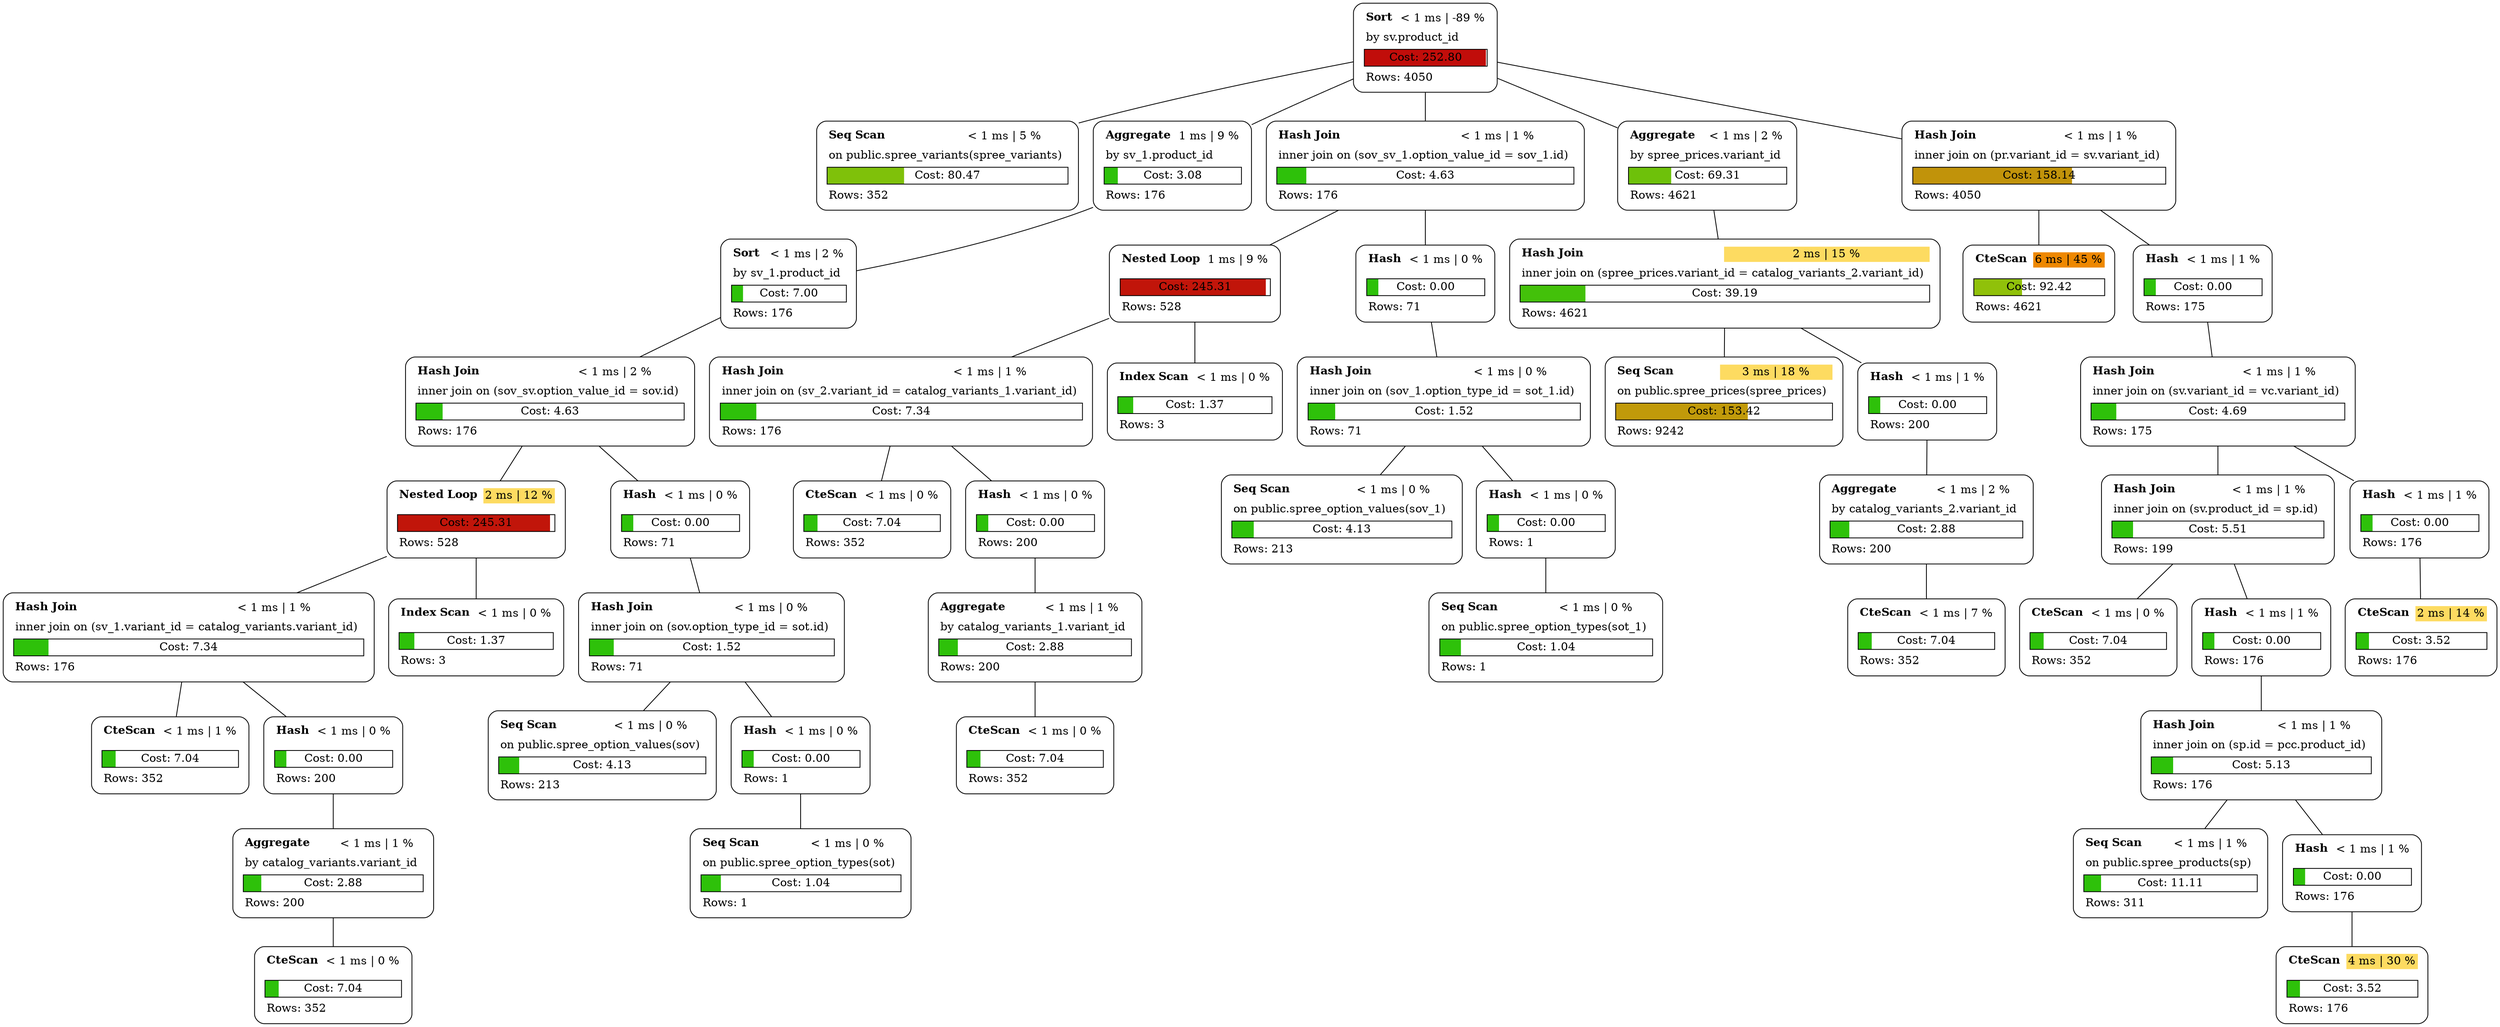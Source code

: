 graph explain {
    node0[label=<<table border="0" cellborder="0" cellspacing="5"><tr><td align="left"><b>Sort</b></td><td>&lt; 1 ms | -89 %</td></tr><tr><td colspan="2" align="left">by sv.product_id</td></tr><tr><td colspan="2" border="1" bgcolor="#c10d0a;0.99:white">Cost: 252.80</td></tr><tr><td colspan="2" align="left">Rows: 4050</td></tr></table>>][style="rounded"][shape="box"];
    node1[label=<<table border="0" cellborder="0" cellspacing="5"><tr><td align="left"><b>Seq Scan</b></td><td>&lt; 1 ms | 5 %</td></tr><tr><td colspan="2" align="left">on public.spree_variants(spree_variants)</td></tr><tr><td colspan="2" border="1" bgcolor="#7fc10a;0.32:white">Cost: 80.47</td></tr><tr><td colspan="2" align="left">Rows: 352</td></tr></table>>][style="rounded"][shape="box"];
    node2[label=<<table border="0" cellborder="0" cellspacing="5"><tr><td align="left"><b>Aggregate</b></td><td bgcolor="white">1 ms | 9 %</td></tr><tr><td colspan="2" align="left">by sv_1.product_id</td></tr><tr><td colspan="2" border="1" bgcolor="#2ec10a;0.10:white">Cost: 3.08</td></tr><tr><td colspan="2" align="left">Rows: 176</td></tr></table>>][style="rounded"][shape="box"];
    node3[label=<<table border="0" cellborder="0" cellspacing="5"><tr><td align="left"><b>Sort</b></td><td>&lt; 1 ms | 2 %</td></tr><tr><td colspan="2" align="left">by sv_1.product_id</td></tr><tr><td colspan="2" border="1" bgcolor="#2ec10a;0.10:white">Cost: 7.00</td></tr><tr><td colspan="2" align="left">Rows: 176</td></tr></table>>][style="rounded"][shape="box"];
    node4[label=<<table border="0" cellborder="0" cellspacing="5"><tr><td align="left"><b>Hash Join</b></td><td>&lt; 1 ms | 2 %</td></tr><tr><td colspan="2" align="left">inner join on (sov_sv.option_value_id = sov.id)</td></tr><tr><td colspan="2" border="1" bgcolor="#2ec10a;0.10:white">Cost: 4.63</td></tr><tr><td colspan="2" align="left">Rows: 176</td></tr></table>>][style="rounded"][shape="box"];
    node5[label=<<table border="0" cellborder="0" cellspacing="5"><tr><td align="left"><b>Nested Loop</b></td><td bgcolor="#fddb61">2 ms | 12 %</td></tr><tr><td colspan="2" align="left"></td></tr><tr><td colspan="2" border="1" bgcolor="#c1150a;0.97:white">Cost: 245.31</td></tr><tr><td colspan="2" align="left">Rows: 528</td></tr></table>>][style="rounded"][shape="box"];
    node6[label=<<table border="0" cellborder="0" cellspacing="5"><tr><td align="left"><b>Hash Join</b></td><td>&lt; 1 ms | 1 %</td></tr><tr><td colspan="2" align="left">inner join on (sv_1.variant_id = catalog_variants.variant_id)</td></tr><tr><td colspan="2" border="1" bgcolor="#2ec10a;0.10:white">Cost: 7.34</td></tr><tr><td colspan="2" align="left">Rows: 176</td></tr></table>>][style="rounded"][shape="box"];
    node7[label=<<table border="0" cellborder="0" cellspacing="5"><tr><td align="left"><b>CteScan</b></td><td>&lt; 1 ms | 1 %</td></tr><tr><td colspan="2" align="left"></td></tr><tr><td colspan="2" border="1" bgcolor="#2ec10a;0.10:white">Cost: 7.04</td></tr><tr><td colspan="2" align="left">Rows: 352</td></tr></table>>][style="rounded"][shape="box"];
    node8[label=<<table border="0" cellborder="0" cellspacing="5"><tr><td align="left"><b>Hash</b></td><td>&lt; 1 ms | 0 %</td></tr><tr><td colspan="2" align="left"></td></tr><tr><td colspan="2" border="1" bgcolor="#2ec10a;0.10:white">Cost: 0.00</td></tr><tr><td colspan="2" align="left">Rows: 200</td></tr></table>>][style="rounded"][shape="box"];
    node9[label=<<table border="0" cellborder="0" cellspacing="5"><tr><td align="left"><b>Aggregate</b></td><td>&lt; 1 ms | 1 %</td></tr><tr><td colspan="2" align="left">by catalog_variants.variant_id</td></tr><tr><td colspan="2" border="1" bgcolor="#2ec10a;0.10:white">Cost: 2.88</td></tr><tr><td colspan="2" align="left">Rows: 200</td></tr></table>>][style="rounded"][shape="box"];
    node10[label=<<table border="0" cellborder="0" cellspacing="5"><tr><td align="left"><b>CteScan</b></td><td>&lt; 1 ms | 0 %</td></tr><tr><td colspan="2" align="left"></td></tr><tr><td colspan="2" border="1" bgcolor="#2ec10a;0.10:white">Cost: 7.04</td></tr><tr><td colspan="2" align="left">Rows: 352</td></tr></table>>][style="rounded"][shape="box"];
    node11[label=<<table border="0" cellborder="0" cellspacing="5"><tr><td align="left"><b>Index Scan</b></td><td>&lt; 1 ms | 0 %</td></tr><tr><td colspan="2" align="left"></td></tr><tr><td colspan="2" border="1" bgcolor="#2ec10a;0.10:white">Cost: 1.37</td></tr><tr><td colspan="2" align="left">Rows: 3</td></tr></table>>][style="rounded"][shape="box"];
    node12[label=<<table border="0" cellborder="0" cellspacing="5"><tr><td align="left"><b>Hash</b></td><td>&lt; 1 ms | 0 %</td></tr><tr><td colspan="2" align="left"></td></tr><tr><td colspan="2" border="1" bgcolor="#2ec10a;0.10:white">Cost: 0.00</td></tr><tr><td colspan="2" align="left">Rows: 71</td></tr></table>>][style="rounded"][shape="box"];
    node13[label=<<table border="0" cellborder="0" cellspacing="5"><tr><td align="left"><b>Hash Join</b></td><td>&lt; 1 ms | 0 %</td></tr><tr><td colspan="2" align="left">inner join on (sov.option_type_id = sot.id)</td></tr><tr><td colspan="2" border="1" bgcolor="#2ec10a;0.10:white">Cost: 1.52</td></tr><tr><td colspan="2" align="left">Rows: 71</td></tr></table>>][style="rounded"][shape="box"];
    node14[label=<<table border="0" cellborder="0" cellspacing="5"><tr><td align="left"><b>Seq Scan</b></td><td>&lt; 1 ms | 0 %</td></tr><tr><td colspan="2" align="left">on public.spree_option_values(sov)</td></tr><tr><td colspan="2" border="1" bgcolor="#2ec10a;0.10:white">Cost: 4.13</td></tr><tr><td colspan="2" align="left">Rows: 213</td></tr></table>>][style="rounded"][shape="box"];
    node15[label=<<table border="0" cellborder="0" cellspacing="5"><tr><td align="left"><b>Hash</b></td><td>&lt; 1 ms | 0 %</td></tr><tr><td colspan="2" align="left"></td></tr><tr><td colspan="2" border="1" bgcolor="#2ec10a;0.10:white">Cost: 0.00</td></tr><tr><td colspan="2" align="left">Rows: 1</td></tr></table>>][style="rounded"][shape="box"];
    node16[label=<<table border="0" cellborder="0" cellspacing="5"><tr><td align="left"><b>Seq Scan</b></td><td>&lt; 1 ms | 0 %</td></tr><tr><td colspan="2" align="left">on public.spree_option_types(sot)</td></tr><tr><td colspan="2" border="1" bgcolor="#2ec10a;0.10:white">Cost: 1.04</td></tr><tr><td colspan="2" align="left">Rows: 1</td></tr></table>>][style="rounded"][shape="box"];
    node17[label=<<table border="0" cellborder="0" cellspacing="5"><tr><td align="left"><b>Hash Join</b></td><td>&lt; 1 ms | 1 %</td></tr><tr><td colspan="2" align="left">inner join on (sov_sv_1.option_value_id = sov_1.id)</td></tr><tr><td colspan="2" border="1" bgcolor="#2ec10a;0.10:white">Cost: 4.63</td></tr><tr><td colspan="2" align="left">Rows: 176</td></tr></table>>][style="rounded"][shape="box"];
    node18[label=<<table border="0" cellborder="0" cellspacing="5"><tr><td align="left"><b>Nested Loop</b></td><td bgcolor="white">1 ms | 9 %</td></tr><tr><td colspan="2" align="left"></td></tr><tr><td colspan="2" border="1" bgcolor="#c1150a;0.97:white">Cost: 245.31</td></tr><tr><td colspan="2" align="left">Rows: 528</td></tr></table>>][style="rounded"][shape="box"];
    node19[label=<<table border="0" cellborder="0" cellspacing="5"><tr><td align="left"><b>Hash Join</b></td><td>&lt; 1 ms | 1 %</td></tr><tr><td colspan="2" align="left">inner join on (sv_2.variant_id = catalog_variants_1.variant_id)</td></tr><tr><td colspan="2" border="1" bgcolor="#2ec10a;0.10:white">Cost: 7.34</td></tr><tr><td colspan="2" align="left">Rows: 176</td></tr></table>>][style="rounded"][shape="box"];
    node20[label=<<table border="0" cellborder="0" cellspacing="5"><tr><td align="left"><b>CteScan</b></td><td>&lt; 1 ms | 0 %</td></tr><tr><td colspan="2" align="left"></td></tr><tr><td colspan="2" border="1" bgcolor="#2ec10a;0.10:white">Cost: 7.04</td></tr><tr><td colspan="2" align="left">Rows: 352</td></tr></table>>][style="rounded"][shape="box"];
    node21[label=<<table border="0" cellborder="0" cellspacing="5"><tr><td align="left"><b>Hash</b></td><td>&lt; 1 ms | 0 %</td></tr><tr><td colspan="2" align="left"></td></tr><tr><td colspan="2" border="1" bgcolor="#2ec10a;0.10:white">Cost: 0.00</td></tr><tr><td colspan="2" align="left">Rows: 200</td></tr></table>>][style="rounded"][shape="box"];
    node22[label=<<table border="0" cellborder="0" cellspacing="5"><tr><td align="left"><b>Aggregate</b></td><td>&lt; 1 ms | 1 %</td></tr><tr><td colspan="2" align="left">by catalog_variants_1.variant_id</td></tr><tr><td colspan="2" border="1" bgcolor="#2ec10a;0.10:white">Cost: 2.88</td></tr><tr><td colspan="2" align="left">Rows: 200</td></tr></table>>][style="rounded"][shape="box"];
    node23[label=<<table border="0" cellborder="0" cellspacing="5"><tr><td align="left"><b>CteScan</b></td><td>&lt; 1 ms | 0 %</td></tr><tr><td colspan="2" align="left"></td></tr><tr><td colspan="2" border="1" bgcolor="#2ec10a;0.10:white">Cost: 7.04</td></tr><tr><td colspan="2" align="left">Rows: 352</td></tr></table>>][style="rounded"][shape="box"];
    node24[label=<<table border="0" cellborder="0" cellspacing="5"><tr><td align="left"><b>Index Scan</b></td><td>&lt; 1 ms | 0 %</td></tr><tr><td colspan="2" align="left"></td></tr><tr><td colspan="2" border="1" bgcolor="#2ec10a;0.10:white">Cost: 1.37</td></tr><tr><td colspan="2" align="left">Rows: 3</td></tr></table>>][style="rounded"][shape="box"];
    node25[label=<<table border="0" cellborder="0" cellspacing="5"><tr><td align="left"><b>Hash</b></td><td>&lt; 1 ms | 0 %</td></tr><tr><td colspan="2" align="left"></td></tr><tr><td colspan="2" border="1" bgcolor="#2ec10a;0.10:white">Cost: 0.00</td></tr><tr><td colspan="2" align="left">Rows: 71</td></tr></table>>][style="rounded"][shape="box"];
    node26[label=<<table border="0" cellborder="0" cellspacing="5"><tr><td align="left"><b>Hash Join</b></td><td>&lt; 1 ms | 0 %</td></tr><tr><td colspan="2" align="left">inner join on (sov_1.option_type_id = sot_1.id)</td></tr><tr><td colspan="2" border="1" bgcolor="#2ec10a;0.10:white">Cost: 1.52</td></tr><tr><td colspan="2" align="left">Rows: 71</td></tr></table>>][style="rounded"][shape="box"];
    node27[label=<<table border="0" cellborder="0" cellspacing="5"><tr><td align="left"><b>Seq Scan</b></td><td>&lt; 1 ms | 0 %</td></tr><tr><td colspan="2" align="left">on public.spree_option_values(sov_1)</td></tr><tr><td colspan="2" border="1" bgcolor="#2ec10a;0.10:white">Cost: 4.13</td></tr><tr><td colspan="2" align="left">Rows: 213</td></tr></table>>][style="rounded"][shape="box"];
    node28[label=<<table border="0" cellborder="0" cellspacing="5"><tr><td align="left"><b>Hash</b></td><td>&lt; 1 ms | 0 %</td></tr><tr><td colspan="2" align="left"></td></tr><tr><td colspan="2" border="1" bgcolor="#2ec10a;0.10:white">Cost: 0.00</td></tr><tr><td colspan="2" align="left">Rows: 1</td></tr></table>>][style="rounded"][shape="box"];
    node29[label=<<table border="0" cellborder="0" cellspacing="5"><tr><td align="left"><b>Seq Scan</b></td><td>&lt; 1 ms | 0 %</td></tr><tr><td colspan="2" align="left">on public.spree_option_types(sot_1)</td></tr><tr><td colspan="2" border="1" bgcolor="#2ec10a;0.10:white">Cost: 1.04</td></tr><tr><td colspan="2" align="left">Rows: 1</td></tr></table>>][style="rounded"][shape="box"];
    node30[label=<<table border="0" cellborder="0" cellspacing="5"><tr><td align="left"><b>Aggregate</b></td><td>&lt; 1 ms | 2 %</td></tr><tr><td colspan="2" align="left">by spree_prices.variant_id</td></tr><tr><td colspan="2" border="1" bgcolor="#6ec10a;0.27:white">Cost: 69.31</td></tr><tr><td colspan="2" align="left">Rows: 4621</td></tr></table>>][style="rounded"][shape="box"];
    node31[label=<<table border="0" cellborder="0" cellspacing="5"><tr><td align="left"><b>Hash Join</b></td><td bgcolor="#fddb61">2 ms | 15 %</td></tr><tr><td colspan="2" align="left">inner join on (spree_prices.variant_id = catalog_variants_2.variant_id)</td></tr><tr><td colspan="2" border="1" bgcolor="#43c10a;0.16:white">Cost: 39.19</td></tr><tr><td colspan="2" align="left">Rows: 4621</td></tr></table>>][style="rounded"][shape="box"];
    node32[label=<<table border="0" cellborder="0" cellspacing="5"><tr><td align="left"><b>Seq Scan</b></td><td bgcolor="#fddb61">3 ms | 18 %</td></tr><tr><td colspan="2" align="left">on public.spree_prices(spree_prices)</td></tr><tr><td colspan="2" border="1" bgcolor="#c19a0a;0.61:white">Cost: 153.42</td></tr><tr><td colspan="2" align="left">Rows: 9242</td></tr></table>>][style="rounded"][shape="box"];
    node33[label=<<table border="0" cellborder="0" cellspacing="5"><tr><td align="left"><b>Hash</b></td><td>&lt; 1 ms | 1 %</td></tr><tr><td colspan="2" align="left"></td></tr><tr><td colspan="2" border="1" bgcolor="#2ec10a;0.10:white">Cost: 0.00</td></tr><tr><td colspan="2" align="left">Rows: 200</td></tr></table>>][style="rounded"][shape="box"];
    node34[label=<<table border="0" cellborder="0" cellspacing="5"><tr><td align="left"><b>Aggregate</b></td><td>&lt; 1 ms | 2 %</td></tr><tr><td colspan="2" align="left">by catalog_variants_2.variant_id</td></tr><tr><td colspan="2" border="1" bgcolor="#2ec10a;0.10:white">Cost: 2.88</td></tr><tr><td colspan="2" align="left">Rows: 200</td></tr></table>>][style="rounded"][shape="box"];
    node35[label=<<table border="0" cellborder="0" cellspacing="5"><tr><td align="left"><b>CteScan</b></td><td>&lt; 1 ms | 7 %</td></tr><tr><td colspan="2" align="left"></td></tr><tr><td colspan="2" border="1" bgcolor="#2ec10a;0.10:white">Cost: 7.04</td></tr><tr><td colspan="2" align="left">Rows: 352</td></tr></table>>][style="rounded"][shape="box"];
    node36[label=<<table border="0" cellborder="0" cellspacing="5"><tr><td align="left"><b>Hash Join</b></td><td>&lt; 1 ms | 1 %</td></tr><tr><td colspan="2" align="left">inner join on (pr.variant_id = sv.variant_id)</td></tr><tr><td colspan="2" border="1" bgcolor="#c1930a;0.63:white">Cost: 158.14</td></tr><tr><td colspan="2" align="left">Rows: 4050</td></tr></table>>][style="rounded"][shape="box"];
    node37[label=<<table border="0" cellborder="0" cellspacing="5"><tr><td align="left"><b>CteScan</b></td><td bgcolor="#ee8800">6 ms | 45 %</td></tr><tr><td colspan="2" align="left"></td></tr><tr><td colspan="2" border="1" bgcolor="#90c10a;0.37:white">Cost: 92.42</td></tr><tr><td colspan="2" align="left">Rows: 4621</td></tr></table>>][style="rounded"][shape="box"];
    node38[label=<<table border="0" cellborder="0" cellspacing="5"><tr><td align="left"><b>Hash</b></td><td>&lt; 1 ms | 1 %</td></tr><tr><td colspan="2" align="left"></td></tr><tr><td colspan="2" border="1" bgcolor="#2ec10a;0.10:white">Cost: 0.00</td></tr><tr><td colspan="2" align="left">Rows: 175</td></tr></table>>][style="rounded"][shape="box"];
    node39[label=<<table border="0" cellborder="0" cellspacing="5"><tr><td align="left"><b>Hash Join</b></td><td>&lt; 1 ms | 1 %</td></tr><tr><td colspan="2" align="left">inner join on (sv.variant_id = vc.variant_id)</td></tr><tr><td colspan="2" border="1" bgcolor="#2ec10a;0.10:white">Cost: 4.69</td></tr><tr><td colspan="2" align="left">Rows: 175</td></tr></table>>][style="rounded"][shape="box"];
    node40[label=<<table border="0" cellborder="0" cellspacing="5"><tr><td align="left"><b>Hash Join</b></td><td>&lt; 1 ms | 1 %</td></tr><tr><td colspan="2" align="left">inner join on (sv.product_id = sp.id)</td></tr><tr><td colspan="2" border="1" bgcolor="#2ec10a;0.10:white">Cost: 5.51</td></tr><tr><td colspan="2" align="left">Rows: 199</td></tr></table>>][style="rounded"][shape="box"];
    node41[label=<<table border="0" cellborder="0" cellspacing="5"><tr><td align="left"><b>CteScan</b></td><td>&lt; 1 ms | 0 %</td></tr><tr><td colspan="2" align="left"></td></tr><tr><td colspan="2" border="1" bgcolor="#2ec10a;0.10:white">Cost: 7.04</td></tr><tr><td colspan="2" align="left">Rows: 352</td></tr></table>>][style="rounded"][shape="box"];
    node42[label=<<table border="0" cellborder="0" cellspacing="5"><tr><td align="left"><b>Hash</b></td><td>&lt; 1 ms | 1 %</td></tr><tr><td colspan="2" align="left"></td></tr><tr><td colspan="2" border="1" bgcolor="#2ec10a;0.10:white">Cost: 0.00</td></tr><tr><td colspan="2" align="left">Rows: 176</td></tr></table>>][style="rounded"][shape="box"];
    node43[label=<<table border="0" cellborder="0" cellspacing="5"><tr><td align="left"><b>Hash Join</b></td><td>&lt; 1 ms | 1 %</td></tr><tr><td colspan="2" align="left">inner join on (sp.id = pcc.product_id)</td></tr><tr><td colspan="2" border="1" bgcolor="#2ec10a;0.10:white">Cost: 5.13</td></tr><tr><td colspan="2" align="left">Rows: 176</td></tr></table>>][style="rounded"][shape="box"];
    node44[label=<<table border="0" cellborder="0" cellspacing="5"><tr><td align="left"><b>Seq Scan</b></td><td>&lt; 1 ms | 1 %</td></tr><tr><td colspan="2" align="left">on public.spree_products(sp)</td></tr><tr><td colspan="2" border="1" bgcolor="#2ec10a;0.10:white">Cost: 11.11</td></tr><tr><td colspan="2" align="left">Rows: 311</td></tr></table>>][style="rounded"][shape="box"];
    node45[label=<<table border="0" cellborder="0" cellspacing="5"><tr><td align="left"><b>Hash</b></td><td>&lt; 1 ms | 1 %</td></tr><tr><td colspan="2" align="left"></td></tr><tr><td colspan="2" border="1" bgcolor="#2ec10a;0.10:white">Cost: 0.00</td></tr><tr><td colspan="2" align="left">Rows: 176</td></tr></table>>][style="rounded"][shape="box"];
    node46[label=<<table border="0" cellborder="0" cellspacing="5"><tr><td align="left"><b>CteScan</b></td><td bgcolor="#fddb61">4 ms | 30 %</td></tr><tr><td colspan="2" align="left"></td></tr><tr><td colspan="2" border="1" bgcolor="#2ec10a;0.10:white">Cost: 3.52</td></tr><tr><td colspan="2" align="left">Rows: 176</td></tr></table>>][style="rounded"][shape="box"];
    node47[label=<<table border="0" cellborder="0" cellspacing="5"><tr><td align="left"><b>Hash</b></td><td>&lt; 1 ms | 1 %</td></tr><tr><td colspan="2" align="left"></td></tr><tr><td colspan="2" border="1" bgcolor="#2ec10a;0.10:white">Cost: 0.00</td></tr><tr><td colspan="2" align="left">Rows: 176</td></tr></table>>][style="rounded"][shape="box"];
    node48[label=<<table border="0" cellborder="0" cellspacing="5"><tr><td align="left"><b>CteScan</b></td><td bgcolor="#fddb61">2 ms | 14 %</td></tr><tr><td colspan="2" align="left"></td></tr><tr><td colspan="2" border="1" bgcolor="#2ec10a;0.10:white">Cost: 3.52</td></tr><tr><td colspan="2" align="left">Rows: 176</td></tr></table>>][style="rounded"][shape="box"];
    node0 -- node1[label=""];
    node0 -- node2[label=""];
    node2 -- node3[label=""];
    node3 -- node4[label=""];
    node4 -- node5[label=""];
    node5 -- node6[label=""];
    node6 -- node7[label=""];
    node6 -- node8[label=""];
    node8 -- node9[label=""];
    node9 -- node10[label=""];
    node5 -- node11[label=""];
    node4 -- node12[label=""];
    node12 -- node13[label=""];
    node13 -- node14[label=""];
    node13 -- node15[label=""];
    node15 -- node16[label=""];
    node0 -- node17[label=""];
    node17 -- node18[label=""];
    node18 -- node19[label=""];
    node19 -- node20[label=""];
    node19 -- node21[label=""];
    node21 -- node22[label=""];
    node22 -- node23[label=""];
    node18 -- node24[label=""];
    node17 -- node25[label=""];
    node25 -- node26[label=""];
    node26 -- node27[label=""];
    node26 -- node28[label=""];
    node28 -- node29[label=""];
    node0 -- node30[label=""];
    node30 -- node31[label=""];
    node31 -- node32[label=""];
    node31 -- node33[label=""];
    node33 -- node34[label=""];
    node34 -- node35[label=""];
    node0 -- node36[label=""];
    node36 -- node37[label=""];
    node36 -- node38[label=""];
    node38 -- node39[label=""];
    node39 -- node40[label=""];
    node40 -- node41[label=""];
    node40 -- node42[label=""];
    node42 -- node43[label=""];
    node43 -- node44[label=""];
    node43 -- node45[label=""];
    node45 -- node46[label=""];
    node39 -- node47[label=""];
    node47 -- node48[label=""];
}
